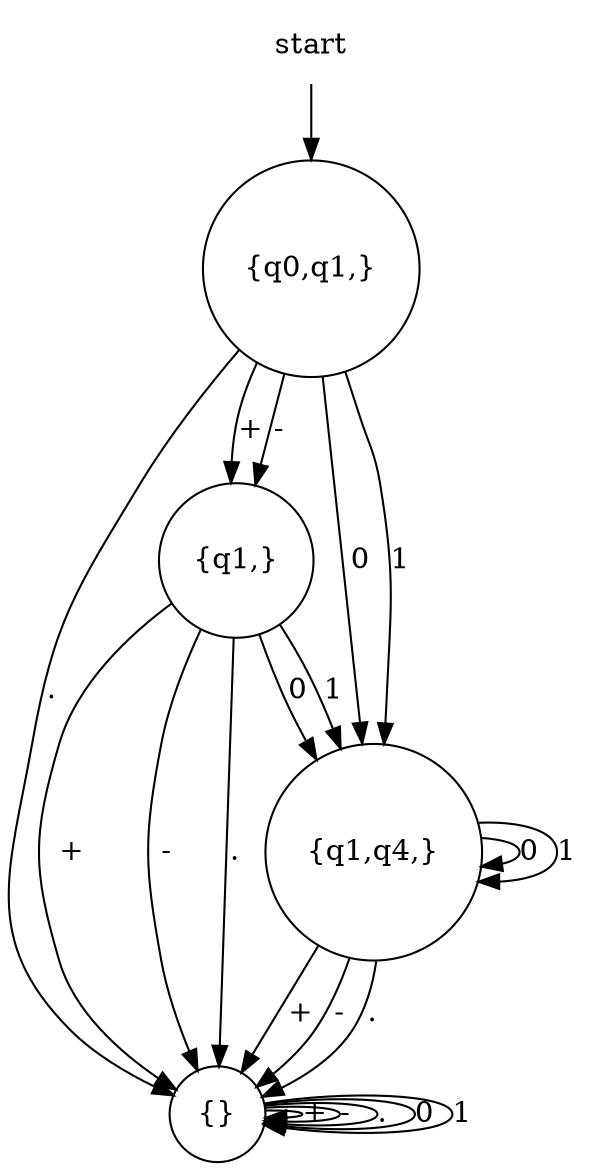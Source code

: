 digraph automaton {
    node [shape=none]; start;
    node [shape=circle];
    start -> "{q0,q1,}";
    "{q0,q1,}" -> "{q1,}" [label="+"];
    "{q0,q1,}" -> "{q1,}" [label="-"];
    "{q0,q1,}" -> "{}" [label="."];
    "{q0,q1,}" -> "{q1,q4,}" [label="0"];
    "{q0,q1,}" -> "{q1,q4,}" [label="1"];
    "{q1,}" -> "{}" [label="+"];
    "{q1,}" -> "{}" [label="-"];
    "{q1,}" -> "{}" [label="."];
    "{q1,}" -> "{q1,q4,}" [label="0"];
    "{q1,}" -> "{q1,q4,}" [label="1"];
    "{}" -> "{}" [label="+"];
    "{}" -> "{}" [label="-"];
    "{}" -> "{}" [label="."];
    "{}" -> "{}" [label="0"];
    "{}" -> "{}" [label="1"];
    "{q1,q4,}" -> "{}" [label="+"];
    "{q1,q4,}" -> "{}" [label="-"];
    "{q1,q4,}" -> "{}" [label="."];
    "{q1,q4,}" -> "{q1,q4,}" [label="0"];
    "{q1,q4,}" -> "{q1,q4,}" [label="1"];
}
